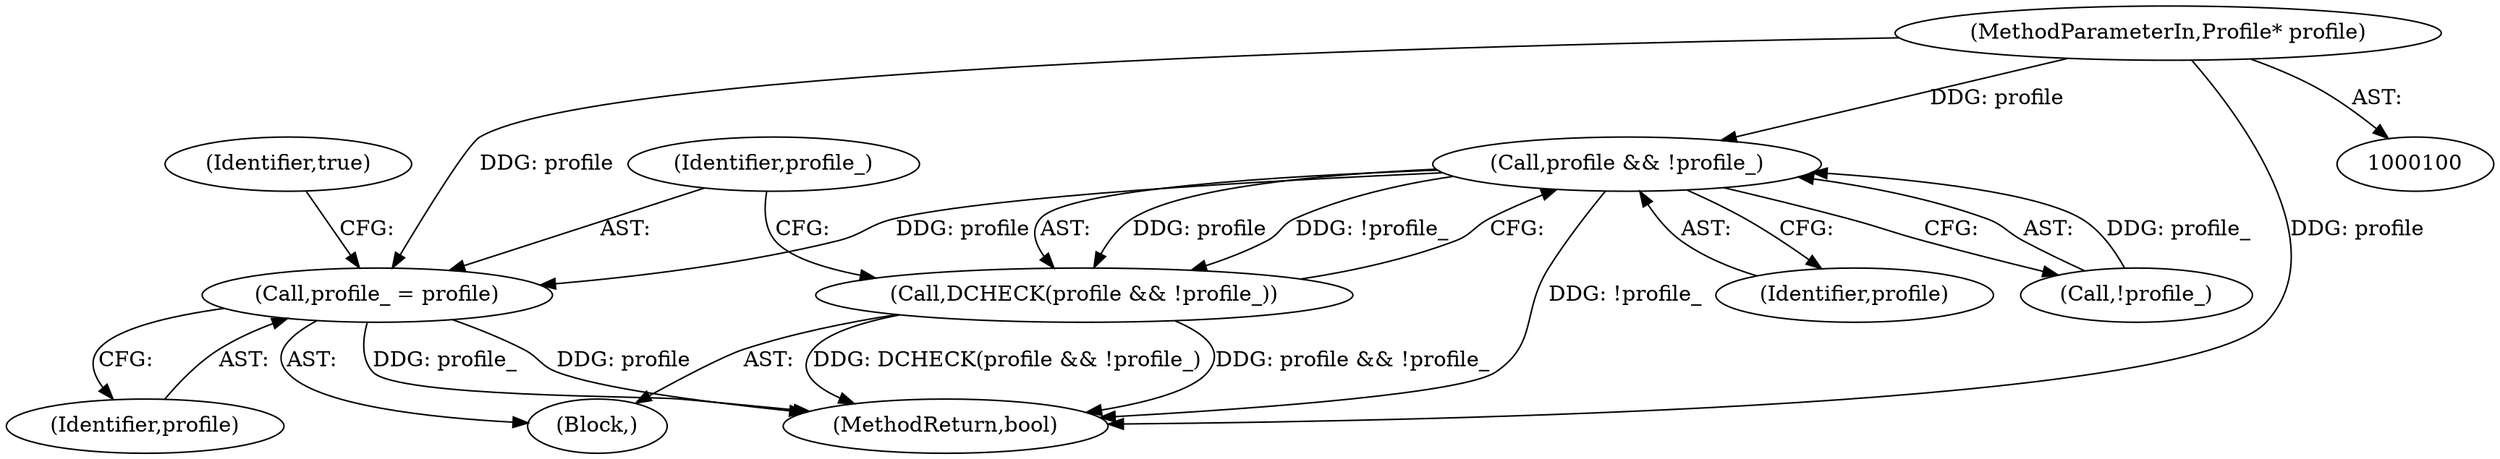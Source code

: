 digraph "0_Chrome_76a3314ac3b711e01fae3b76a5d85f0eddeeec0b@pointer" {
"1000101" [label="(MethodParameterIn,Profile* profile)"];
"1000104" [label="(Call,profile && !profile_)"];
"1000103" [label="(Call,DCHECK(profile && !profile_))"];
"1000108" [label="(Call,profile_ = profile)"];
"1000108" [label="(Call,profile_ = profile)"];
"1000110" [label="(Identifier,profile)"];
"1000112" [label="(Identifier,true)"];
"1000109" [label="(Identifier,profile_)"];
"1000103" [label="(Call,DCHECK(profile && !profile_))"];
"1000102" [label="(Block,)"];
"1000113" [label="(MethodReturn,bool)"];
"1000104" [label="(Call,profile && !profile_)"];
"1000106" [label="(Call,!profile_)"];
"1000101" [label="(MethodParameterIn,Profile* profile)"];
"1000105" [label="(Identifier,profile)"];
"1000101" -> "1000100"  [label="AST: "];
"1000101" -> "1000113"  [label="DDG: profile"];
"1000101" -> "1000104"  [label="DDG: profile"];
"1000101" -> "1000108"  [label="DDG: profile"];
"1000104" -> "1000103"  [label="AST: "];
"1000104" -> "1000105"  [label="CFG: "];
"1000104" -> "1000106"  [label="CFG: "];
"1000105" -> "1000104"  [label="AST: "];
"1000106" -> "1000104"  [label="AST: "];
"1000103" -> "1000104"  [label="CFG: "];
"1000104" -> "1000113"  [label="DDG: !profile_"];
"1000104" -> "1000103"  [label="DDG: profile"];
"1000104" -> "1000103"  [label="DDG: !profile_"];
"1000106" -> "1000104"  [label="DDG: profile_"];
"1000104" -> "1000108"  [label="DDG: profile"];
"1000103" -> "1000102"  [label="AST: "];
"1000109" -> "1000103"  [label="CFG: "];
"1000103" -> "1000113"  [label="DDG: profile && !profile_"];
"1000103" -> "1000113"  [label="DDG: DCHECK(profile && !profile_)"];
"1000108" -> "1000102"  [label="AST: "];
"1000108" -> "1000110"  [label="CFG: "];
"1000109" -> "1000108"  [label="AST: "];
"1000110" -> "1000108"  [label="AST: "];
"1000112" -> "1000108"  [label="CFG: "];
"1000108" -> "1000113"  [label="DDG: profile"];
"1000108" -> "1000113"  [label="DDG: profile_"];
}
